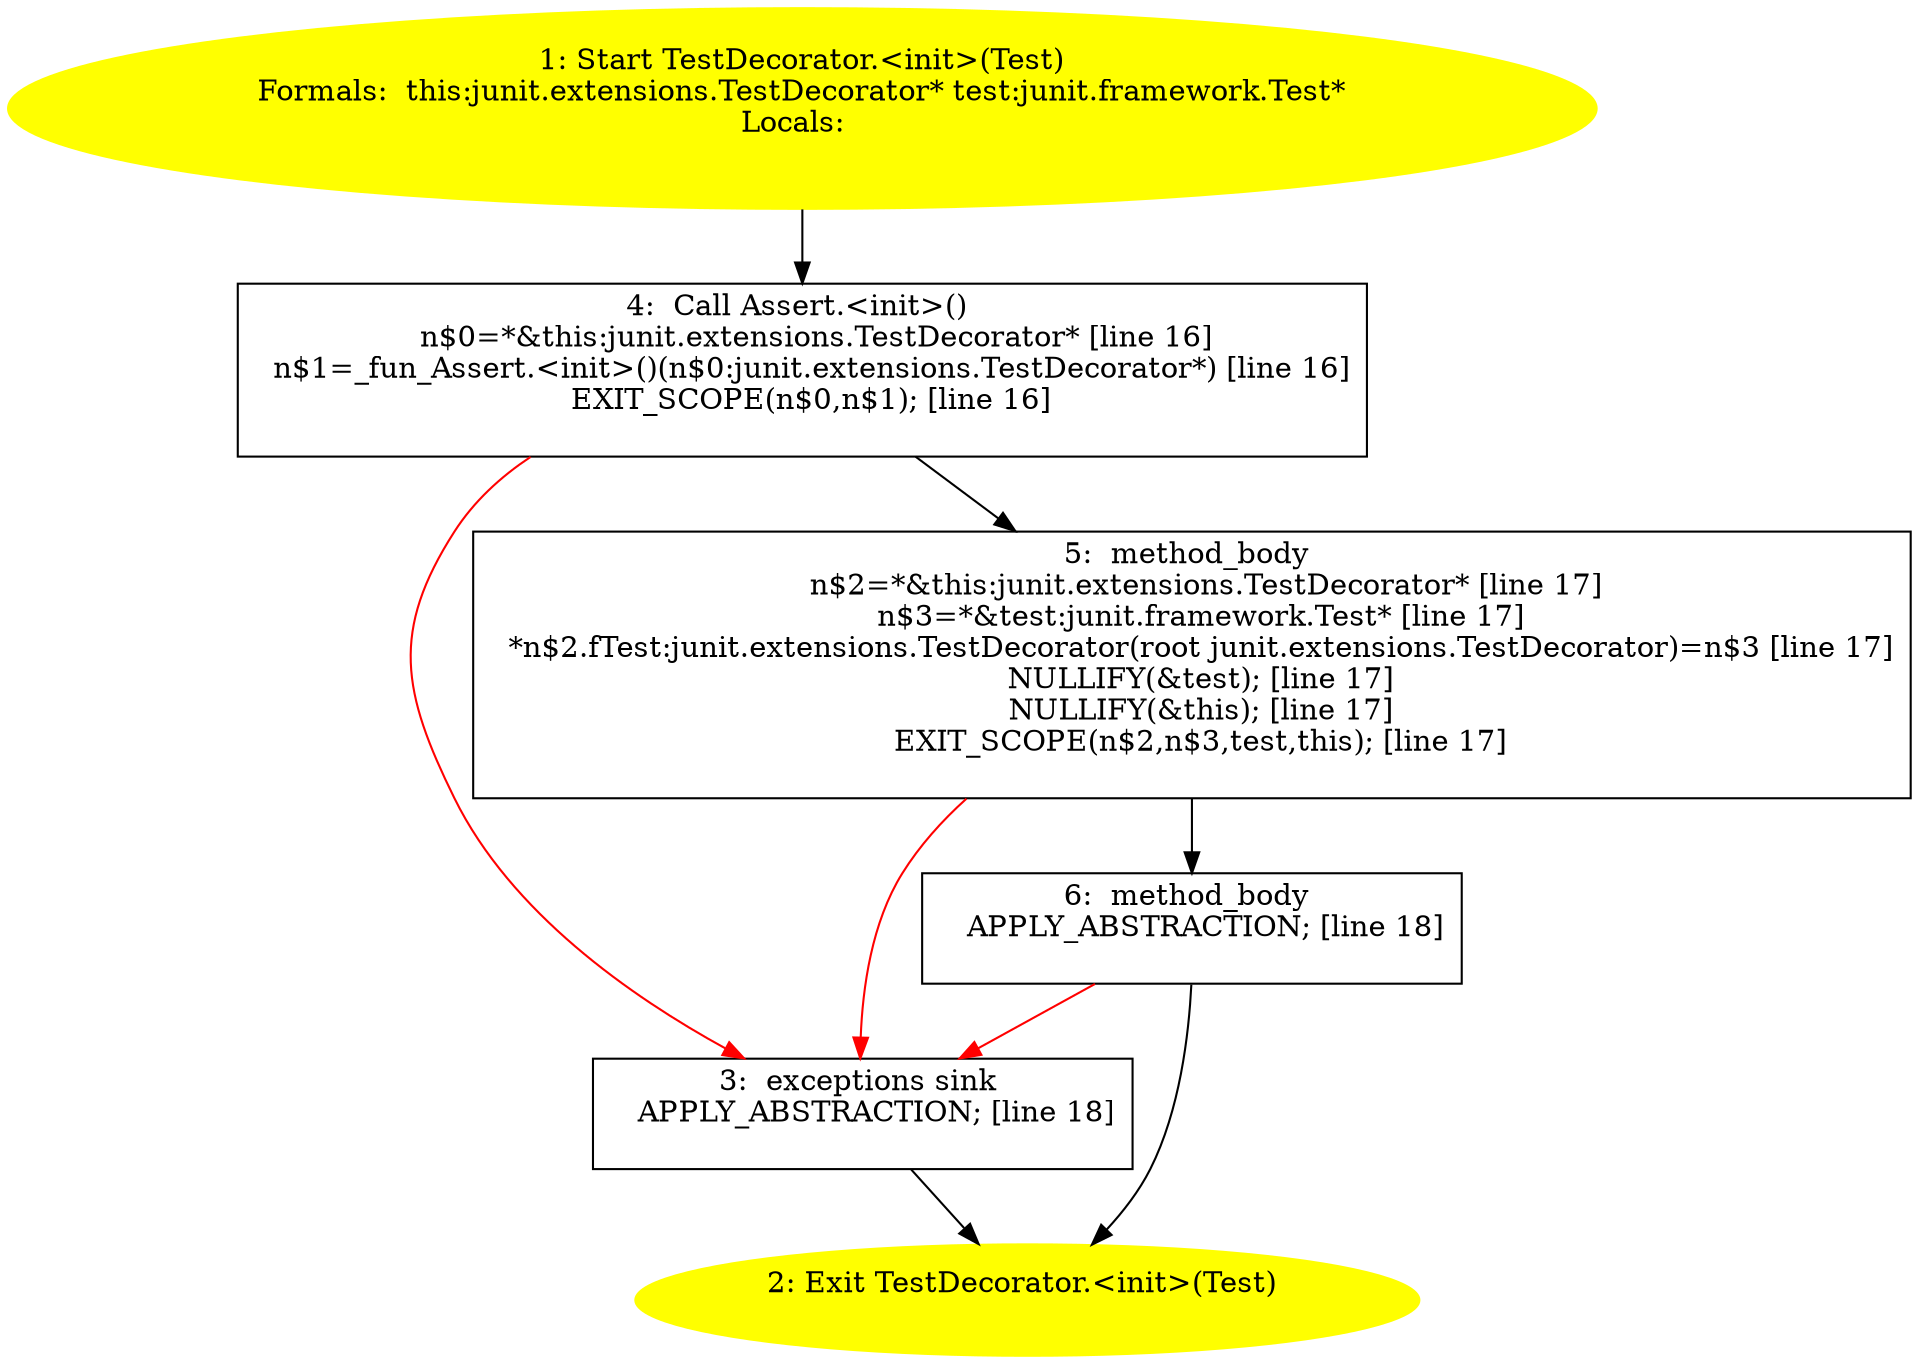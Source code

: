 /* @generated */
digraph cfg {
"junit.extensions.TestDecorator.<init>(junit.framework.Test).016b7ace1ae05660f5112a3578634e0d_1" [label="1: Start TestDecorator.<init>(Test)\nFormals:  this:junit.extensions.TestDecorator* test:junit.framework.Test*\nLocals:  \n  " color=yellow style=filled]
	

	 "junit.extensions.TestDecorator.<init>(junit.framework.Test).016b7ace1ae05660f5112a3578634e0d_1" -> "junit.extensions.TestDecorator.<init>(junit.framework.Test).016b7ace1ae05660f5112a3578634e0d_4" ;
"junit.extensions.TestDecorator.<init>(junit.framework.Test).016b7ace1ae05660f5112a3578634e0d_2" [label="2: Exit TestDecorator.<init>(Test) \n  " color=yellow style=filled]
	

"junit.extensions.TestDecorator.<init>(junit.framework.Test).016b7ace1ae05660f5112a3578634e0d_3" [label="3:  exceptions sink \n   APPLY_ABSTRACTION; [line 18]\n " shape="box"]
	

	 "junit.extensions.TestDecorator.<init>(junit.framework.Test).016b7ace1ae05660f5112a3578634e0d_3" -> "junit.extensions.TestDecorator.<init>(junit.framework.Test).016b7ace1ae05660f5112a3578634e0d_2" ;
"junit.extensions.TestDecorator.<init>(junit.framework.Test).016b7ace1ae05660f5112a3578634e0d_4" [label="4:  Call Assert.<init>() \n   n$0=*&this:junit.extensions.TestDecorator* [line 16]\n  n$1=_fun_Assert.<init>()(n$0:junit.extensions.TestDecorator*) [line 16]\n  EXIT_SCOPE(n$0,n$1); [line 16]\n " shape="box"]
	

	 "junit.extensions.TestDecorator.<init>(junit.framework.Test).016b7ace1ae05660f5112a3578634e0d_4" -> "junit.extensions.TestDecorator.<init>(junit.framework.Test).016b7ace1ae05660f5112a3578634e0d_5" ;
	 "junit.extensions.TestDecorator.<init>(junit.framework.Test).016b7ace1ae05660f5112a3578634e0d_4" -> "junit.extensions.TestDecorator.<init>(junit.framework.Test).016b7ace1ae05660f5112a3578634e0d_3" [color="red" ];
"junit.extensions.TestDecorator.<init>(junit.framework.Test).016b7ace1ae05660f5112a3578634e0d_5" [label="5:  method_body \n   n$2=*&this:junit.extensions.TestDecorator* [line 17]\n  n$3=*&test:junit.framework.Test* [line 17]\n  *n$2.fTest:junit.extensions.TestDecorator(root junit.extensions.TestDecorator)=n$3 [line 17]\n  NULLIFY(&test); [line 17]\n  NULLIFY(&this); [line 17]\n  EXIT_SCOPE(n$2,n$3,test,this); [line 17]\n " shape="box"]
	

	 "junit.extensions.TestDecorator.<init>(junit.framework.Test).016b7ace1ae05660f5112a3578634e0d_5" -> "junit.extensions.TestDecorator.<init>(junit.framework.Test).016b7ace1ae05660f5112a3578634e0d_6" ;
	 "junit.extensions.TestDecorator.<init>(junit.framework.Test).016b7ace1ae05660f5112a3578634e0d_5" -> "junit.extensions.TestDecorator.<init>(junit.framework.Test).016b7ace1ae05660f5112a3578634e0d_3" [color="red" ];
"junit.extensions.TestDecorator.<init>(junit.framework.Test).016b7ace1ae05660f5112a3578634e0d_6" [label="6:  method_body \n   APPLY_ABSTRACTION; [line 18]\n " shape="box"]
	

	 "junit.extensions.TestDecorator.<init>(junit.framework.Test).016b7ace1ae05660f5112a3578634e0d_6" -> "junit.extensions.TestDecorator.<init>(junit.framework.Test).016b7ace1ae05660f5112a3578634e0d_2" ;
	 "junit.extensions.TestDecorator.<init>(junit.framework.Test).016b7ace1ae05660f5112a3578634e0d_6" -> "junit.extensions.TestDecorator.<init>(junit.framework.Test).016b7ace1ae05660f5112a3578634e0d_3" [color="red" ];
}
